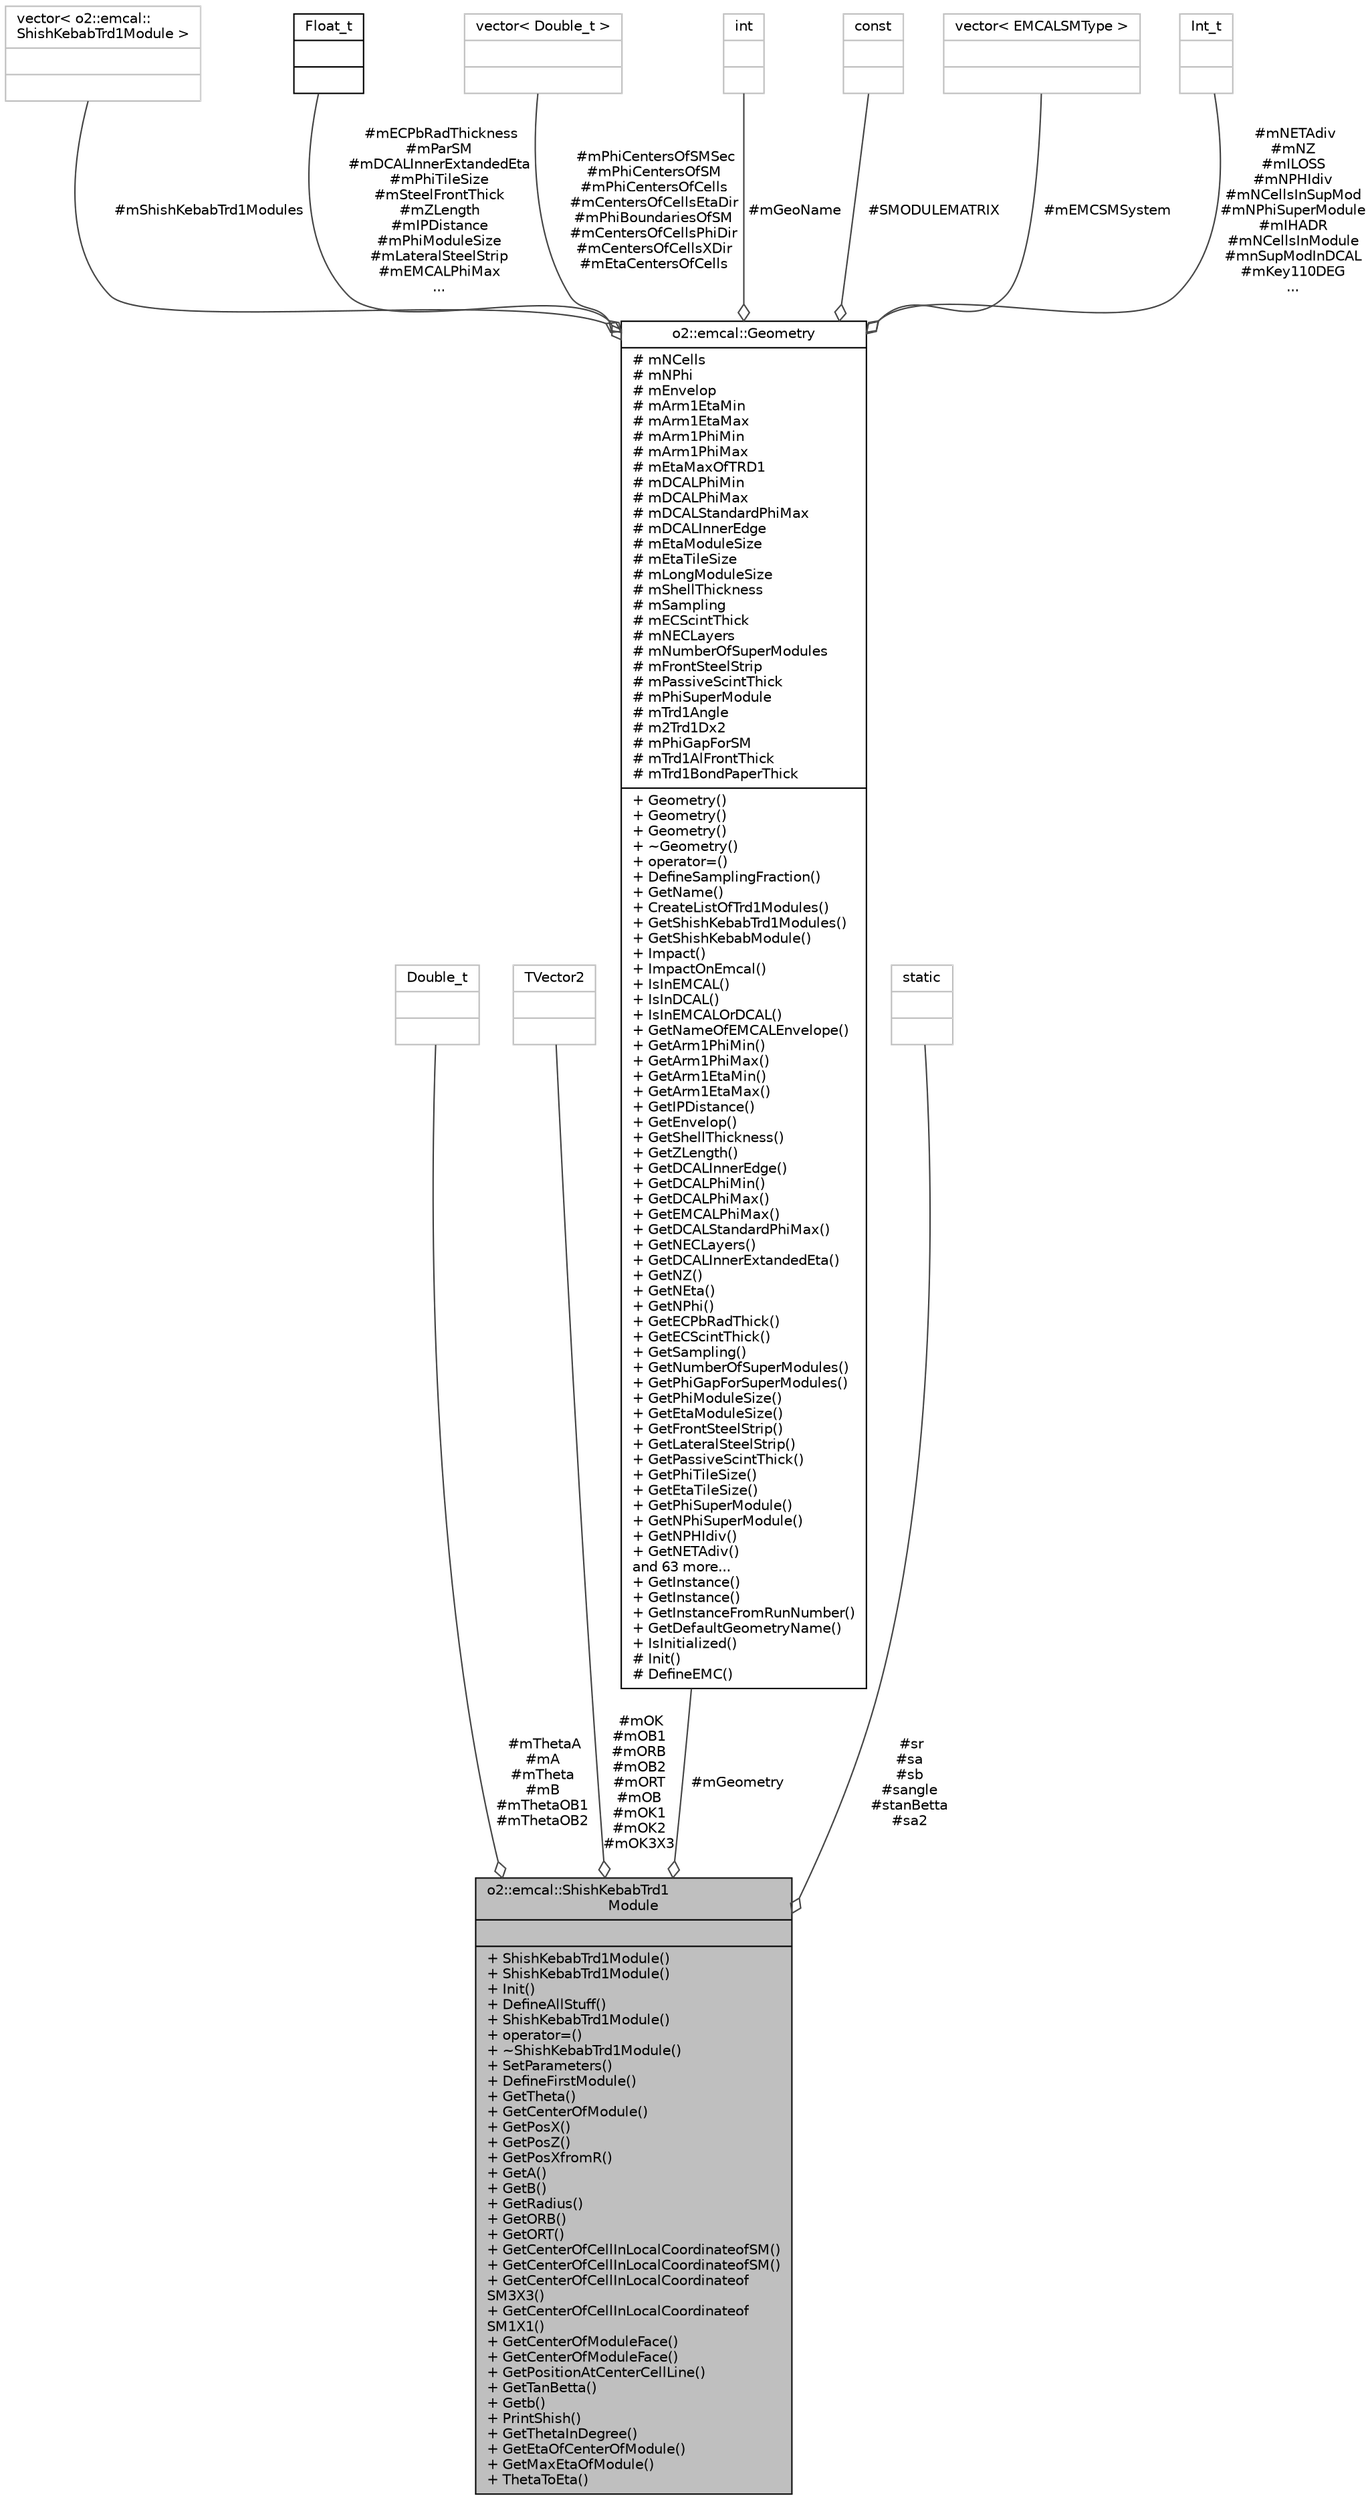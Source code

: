 digraph "o2::emcal::ShishKebabTrd1Module"
{
 // INTERACTIVE_SVG=YES
  bgcolor="transparent";
  edge [fontname="Helvetica",fontsize="10",labelfontname="Helvetica",labelfontsize="10"];
  node [fontname="Helvetica",fontsize="10",shape=record];
  Node1 [label="{o2::emcal::ShishKebabTrd1\lModule\n||+ ShishKebabTrd1Module()\l+ ShishKebabTrd1Module()\l+ Init()\l+ DefineAllStuff()\l+ ShishKebabTrd1Module()\l+ operator=()\l+ ~ShishKebabTrd1Module()\l+ SetParameters()\l+ DefineFirstModule()\l+ GetTheta()\l+ GetCenterOfModule()\l+ GetPosX()\l+ GetPosZ()\l+ GetPosXfromR()\l+ GetA()\l+ GetB()\l+ GetRadius()\l+ GetORB()\l+ GetORT()\l+ GetCenterOfCellInLocalCoordinateofSM()\l+ GetCenterOfCellInLocalCoordinateofSM()\l+ GetCenterOfCellInLocalCoordinateof\lSM3X3()\l+ GetCenterOfCellInLocalCoordinateof\lSM1X1()\l+ GetCenterOfModuleFace()\l+ GetCenterOfModuleFace()\l+ GetPositionAtCenterCellLine()\l+ GetTanBetta()\l+ Getb()\l+ PrintShish()\l+ GetThetaInDegree()\l+ GetEtaOfCenterOfModule()\l+ GetMaxEtaOfModule()\l+ ThetaToEta()\l}",height=0.2,width=0.4,color="black", fillcolor="grey75", style="filled", fontcolor="black"];
  Node2 -> Node1 [color="grey25",fontsize="10",style="solid",label=" #mThetaA\n#mA\n#mTheta\n#mB\n#mThetaOB1\n#mThetaOB2" ,arrowhead="odiamond",fontname="Helvetica"];
  Node2 [label="{Double_t\n||}",height=0.2,width=0.4,color="grey75"];
  Node3 -> Node1 [color="grey25",fontsize="10",style="solid",label=" #mOK\n#mOB1\n#mORB\n#mOB2\n#mORT\n#mOB\n#mOK1\n#mOK2\n#mOK3X3" ,arrowhead="odiamond",fontname="Helvetica"];
  Node3 [label="{TVector2\n||}",height=0.2,width=0.4,color="grey75"];
  Node4 -> Node1 [color="grey25",fontsize="10",style="solid",label=" #mGeometry" ,arrowhead="odiamond",fontname="Helvetica"];
  Node4 [label="{o2::emcal::Geometry\n|# mNCells\l# mNPhi\l# mEnvelop\l# mArm1EtaMin\l# mArm1EtaMax\l# mArm1PhiMin\l# mArm1PhiMax\l# mEtaMaxOfTRD1\l# mDCALPhiMin\l# mDCALPhiMax\l# mDCALStandardPhiMax\l# mDCALInnerEdge\l# mEtaModuleSize\l# mEtaTileSize\l# mLongModuleSize\l# mShellThickness\l# mSampling\l# mECScintThick\l# mNECLayers\l# mNumberOfSuperModules\l# mFrontSteelStrip\l# mPassiveScintThick\l# mPhiSuperModule\l# mTrd1Angle\l# m2Trd1Dx2\l# mPhiGapForSM\l# mTrd1AlFrontThick\l# mTrd1BondPaperThick\l|+ Geometry()\l+ Geometry()\l+ Geometry()\l+ ~Geometry()\l+ operator=()\l+ DefineSamplingFraction()\l+ GetName()\l+ CreateListOfTrd1Modules()\l+ GetShishKebabTrd1Modules()\l+ GetShishKebabModule()\l+ Impact()\l+ ImpactOnEmcal()\l+ IsInEMCAL()\l+ IsInDCAL()\l+ IsInEMCALOrDCAL()\l+ GetNameOfEMCALEnvelope()\l+ GetArm1PhiMin()\l+ GetArm1PhiMax()\l+ GetArm1EtaMin()\l+ GetArm1EtaMax()\l+ GetIPDistance()\l+ GetEnvelop()\l+ GetShellThickness()\l+ GetZLength()\l+ GetDCALInnerEdge()\l+ GetDCALPhiMin()\l+ GetDCALPhiMax()\l+ GetEMCALPhiMax()\l+ GetDCALStandardPhiMax()\l+ GetNECLayers()\l+ GetDCALInnerExtandedEta()\l+ GetNZ()\l+ GetNEta()\l+ GetNPhi()\l+ GetECPbRadThick()\l+ GetECScintThick()\l+ GetSampling()\l+ GetNumberOfSuperModules()\l+ GetPhiGapForSuperModules()\l+ GetPhiModuleSize()\l+ GetEtaModuleSize()\l+ GetFrontSteelStrip()\l+ GetLateralSteelStrip()\l+ GetPassiveScintThick()\l+ GetPhiTileSize()\l+ GetEtaTileSize()\l+ GetPhiSuperModule()\l+ GetNPhiSuperModule()\l+ GetNPHIdiv()\l+ GetNETAdiv()\land 63 more...\l+ GetInstance()\l+ GetInstance()\l+ GetInstanceFromRunNumber()\l+ GetDefaultGeometryName()\l+ IsInitialized()\l# Init()\l# DefineEMC()\l}",height=0.2,width=0.4,color="black",URL="$d3/d2b/classo2_1_1emcal_1_1Geometry.html",tooltip="EMCAL geometry definition. "];
  Node5 -> Node4 [color="grey25",fontsize="10",style="solid",label=" #mShishKebabTrd1Modules" ,arrowhead="odiamond",fontname="Helvetica"];
  Node5 [label="{vector\< o2::emcal::\lShishKebabTrd1Module \>\n||}",height=0.2,width=0.4,color="grey75"];
  Node6 -> Node4 [color="grey25",fontsize="10",style="solid",label=" #mECPbRadThickness\n#mParSM\n#mDCALInnerExtandedEta\n#mPhiTileSize\n#mSteelFrontThick\n#mZLength\n#mIPDistance\n#mPhiModuleSize\n#mLateralSteelStrip\n#mEMCALPhiMax\n..." ,arrowhead="odiamond",fontname="Helvetica"];
  Node6 [label="{Float_t\n||}",height=0.2,width=0.4,color="black",URL="$d9/d7d/classFloat__t.html"];
  Node7 -> Node4 [color="grey25",fontsize="10",style="solid",label=" #mPhiCentersOfSMSec\n#mPhiCentersOfSM\n#mPhiCentersOfCells\n#mCentersOfCellsEtaDir\n#mPhiBoundariesOfSM\n#mCentersOfCellsPhiDir\n#mCentersOfCellsXDir\n#mEtaCentersOfCells" ,arrowhead="odiamond",fontname="Helvetica"];
  Node7 [label="{vector\< Double_t \>\n||}",height=0.2,width=0.4,color="grey75"];
  Node8 -> Node4 [color="grey25",fontsize="10",style="solid",label=" #mGeoName" ,arrowhead="odiamond",fontname="Helvetica"];
  Node8 [label="{int\n||}",height=0.2,width=0.4,color="grey75"];
  Node9 -> Node4 [color="grey25",fontsize="10",style="solid",label=" #SMODULEMATRIX" ,arrowhead="odiamond",fontname="Helvetica"];
  Node9 [label="{const\n||}",height=0.2,width=0.4,color="grey75"];
  Node10 -> Node4 [color="grey25",fontsize="10",style="solid",label=" #mEMCSMSystem" ,arrowhead="odiamond",fontname="Helvetica"];
  Node10 [label="{vector\< EMCALSMType \>\n||}",height=0.2,width=0.4,color="grey75"];
  Node11 -> Node4 [color="grey25",fontsize="10",style="solid",label=" #mNETAdiv\n#mNZ\n#mILOSS\n#mNPHIdiv\n#mNCellsInSupMod\n#mNPhiSuperModule\n#mIHADR\n#mNCellsInModule\n#mnSupModInDCAL\n#mKey110DEG\n..." ,arrowhead="odiamond",fontname="Helvetica"];
  Node11 [label="{Int_t\n||}",height=0.2,width=0.4,color="grey75"];
  Node12 -> Node1 [color="grey25",fontsize="10",style="solid",label=" #sr\n#sa\n#sb\n#sangle\n#stanBetta\n#sa2" ,arrowhead="odiamond",fontname="Helvetica"];
  Node12 [label="{static\n||}",height=0.2,width=0.4,color="grey75"];
}

